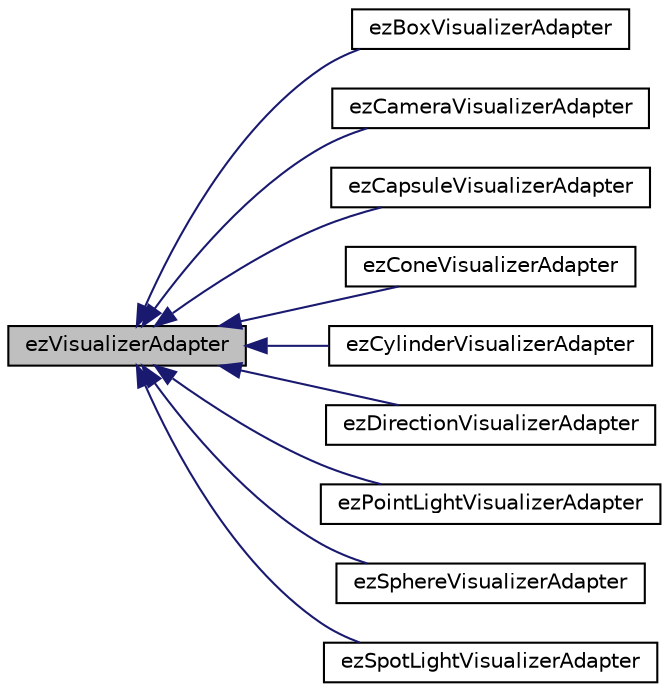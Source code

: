 digraph "ezVisualizerAdapter"
{
 // LATEX_PDF_SIZE
  edge [fontname="Helvetica",fontsize="10",labelfontname="Helvetica",labelfontsize="10"];
  node [fontname="Helvetica",fontsize="10",shape=record];
  rankdir="LR";
  Node1 [label="ezVisualizerAdapter",height=0.2,width=0.4,color="black", fillcolor="grey75", style="filled", fontcolor="black",tooltip="Base class for the editor side code that sets up a 'visualizer' for object properties."];
  Node1 -> Node2 [dir="back",color="midnightblue",fontsize="10",style="solid",fontname="Helvetica"];
  Node2 [label="ezBoxVisualizerAdapter",height=0.2,width=0.4,color="black", fillcolor="white", style="filled",URL="$d0/d1d/classez_box_visualizer_adapter.htm",tooltip=" "];
  Node1 -> Node3 [dir="back",color="midnightblue",fontsize="10",style="solid",fontname="Helvetica"];
  Node3 [label="ezCameraVisualizerAdapter",height=0.2,width=0.4,color="black", fillcolor="white", style="filled",URL="$d8/dc6/classez_camera_visualizer_adapter.htm",tooltip=" "];
  Node1 -> Node4 [dir="back",color="midnightblue",fontsize="10",style="solid",fontname="Helvetica"];
  Node4 [label="ezCapsuleVisualizerAdapter",height=0.2,width=0.4,color="black", fillcolor="white", style="filled",URL="$d9/d0c/classez_capsule_visualizer_adapter.htm",tooltip=" "];
  Node1 -> Node5 [dir="back",color="midnightblue",fontsize="10",style="solid",fontname="Helvetica"];
  Node5 [label="ezConeVisualizerAdapter",height=0.2,width=0.4,color="black", fillcolor="white", style="filled",URL="$df/d23/classez_cone_visualizer_adapter.htm",tooltip=" "];
  Node1 -> Node6 [dir="back",color="midnightblue",fontsize="10",style="solid",fontname="Helvetica"];
  Node6 [label="ezCylinderVisualizerAdapter",height=0.2,width=0.4,color="black", fillcolor="white", style="filled",URL="$dc/d6f/classez_cylinder_visualizer_adapter.htm",tooltip=" "];
  Node1 -> Node7 [dir="back",color="midnightblue",fontsize="10",style="solid",fontname="Helvetica"];
  Node7 [label="ezDirectionVisualizerAdapter",height=0.2,width=0.4,color="black", fillcolor="white", style="filled",URL="$d4/df0/classez_direction_visualizer_adapter.htm",tooltip=" "];
  Node1 -> Node8 [dir="back",color="midnightblue",fontsize="10",style="solid",fontname="Helvetica"];
  Node8 [label="ezPointLightVisualizerAdapter",height=0.2,width=0.4,color="black", fillcolor="white", style="filled",URL="$d5/da6/classez_point_light_visualizer_adapter.htm",tooltip=" "];
  Node1 -> Node9 [dir="back",color="midnightblue",fontsize="10",style="solid",fontname="Helvetica"];
  Node9 [label="ezSphereVisualizerAdapter",height=0.2,width=0.4,color="black", fillcolor="white", style="filled",URL="$d6/dfa/classez_sphere_visualizer_adapter.htm",tooltip=" "];
  Node1 -> Node10 [dir="back",color="midnightblue",fontsize="10",style="solid",fontname="Helvetica"];
  Node10 [label="ezSpotLightVisualizerAdapter",height=0.2,width=0.4,color="black", fillcolor="white", style="filled",URL="$dc/d09/classez_spot_light_visualizer_adapter.htm",tooltip=" "];
}
